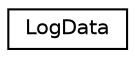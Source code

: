 digraph "Graphical Class Hierarchy"
{
  edge [fontname="Helvetica",fontsize="10",labelfontname="Helvetica",labelfontsize="10"];
  node [fontname="Helvetica",fontsize="10",shape=record];
  rankdir="LR";
  Node1 [label="LogData",height=0.2,width=0.4,color="black", fillcolor="white", style="filled",URL="$structaworx_1_1lox_1_1LogData.html"];
}

